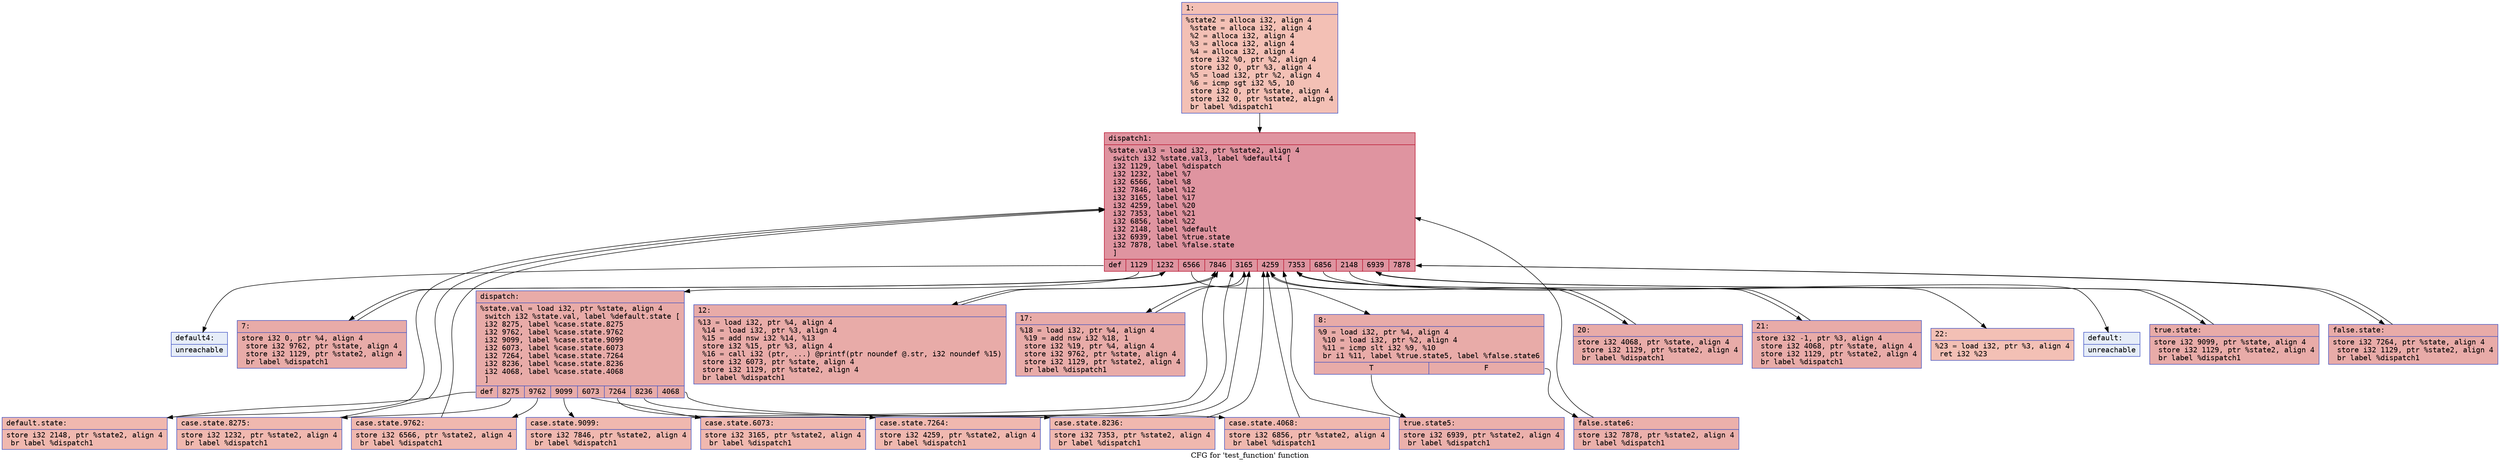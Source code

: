 digraph "CFG for 'test_function' function" {
	label="CFG for 'test_function' function";

	Node0x603324db7710 [shape=record,color="#3d50c3ff", style=filled, fillcolor="#e5705870" fontname="Courier",label="{1:\l|  %state2 = alloca i32, align 4\l  %state = alloca i32, align 4\l  %2 = alloca i32, align 4\l  %3 = alloca i32, align 4\l  %4 = alloca i32, align 4\l  store i32 %0, ptr %2, align 4\l  store i32 0, ptr %3, align 4\l  %5 = load i32, ptr %2, align 4\l  %6 = icmp sgt i32 %5, 10\l  store i32 0, ptr %state, align 4\l  store i32 0, ptr %state2, align 4\l  br label %dispatch1\l}"];
	Node0x603324db7710 -> Node0x603324db6220;
	Node0x603324db6220 [shape=record,color="#b70d28ff", style=filled, fillcolor="#b70d2870" fontname="Courier",label="{dispatch1:\l|  %state.val3 = load i32, ptr %state2, align 4\l  switch i32 %state.val3, label %default4 [\l    i32 1129, label %dispatch\l    i32 1232, label %7\l    i32 6566, label %8\l    i32 7846, label %12\l    i32 3165, label %17\l    i32 4259, label %20\l    i32 7353, label %21\l    i32 6856, label %22\l    i32 2148, label %default\l    i32 6939, label %true.state\l    i32 7878, label %false.state\l  ]\l|{<s0>def|<s1>1129|<s2>1232|<s3>6566|<s4>7846|<s5>3165|<s6>4259|<s7>7353|<s8>6856|<s9>2148|<s10>6939|<s11>7878}}"];
	Node0x603324db6220:s0 -> Node0x603324db6280;
	Node0x603324db6220:s1 -> Node0x603324dbf0c0;
	Node0x603324db6220:s2 -> Node0x603324dc4110;
	Node0x603324db6220:s3 -> Node0x603324dc4170;
	Node0x603324db6220:s4 -> Node0x603324dc41d0;
	Node0x603324db6220:s5 -> Node0x603324dc4230;
	Node0x603324db6220:s6 -> Node0x603324dc4290;
	Node0x603324db6220:s7 -> Node0x603324dc42f0;
	Node0x603324db6220:s8 -> Node0x603324dc4350;
	Node0x603324db6220:s9 -> Node0x603324dc43b0;
	Node0x603324db6220:s10 -> Node0x603324dc4410;
	Node0x603324db6220:s11 -> Node0x603324dc4470;
	Node0x603324dbf0c0 [shape=record,color="#3d50c3ff", style=filled, fillcolor="#cc403a70" fontname="Courier",label="{dispatch:\l|  %state.val = load i32, ptr %state, align 4\l  switch i32 %state.val, label %default.state [\l    i32 8275, label %case.state.8275\l    i32 9762, label %case.state.9762\l    i32 9099, label %case.state.9099\l    i32 6073, label %case.state.6073\l    i32 7264, label %case.state.7264\l    i32 8236, label %case.state.8236\l    i32 4068, label %case.state.4068\l  ]\l|{<s0>def|<s1>8275|<s2>9762|<s3>9099|<s4>6073|<s5>7264|<s6>8236|<s7>4068}}"];
	Node0x603324dbf0c0:s0 -> Node0x603324db5a00;
	Node0x603324dbf0c0:s1 -> Node0x603324db6100;
	Node0x603324dbf0c0:s2 -> Node0x603324db8980;
	Node0x603324dbf0c0:s3 -> Node0x603324db8ab0;
	Node0x603324dbf0c0:s4 -> Node0x603324db8c50;
	Node0x603324dbf0c0:s5 -> Node0x603324db5520;
	Node0x603324dbf0c0:s6 -> Node0x603324db56c0;
	Node0x603324dbf0c0:s7 -> Node0x603324db5860;
	Node0x603324dc4110 [shape=record,color="#3d50c3ff", style=filled, fillcolor="#cc403a70" fontname="Courier",label="{7:\l|  store i32 0, ptr %4, align 4\l  store i32 9762, ptr %state, align 4\l  store i32 1129, ptr %state2, align 4\l  br label %dispatch1\l}"];
	Node0x603324dc4110 -> Node0x603324db6220;
	Node0x603324dc4170 [shape=record,color="#3d50c3ff", style=filled, fillcolor="#cc403a70" fontname="Courier",label="{8:\l|  %9 = load i32, ptr %4, align 4\l  %10 = load i32, ptr %2, align 4\l  %11 = icmp slt i32 %9, %10\l  br i1 %11, label %true.state5, label %false.state6\l|{<s0>T|<s1>F}}"];
	Node0x603324dc4170:s0 -> Node0x603324dc4f90;
	Node0x603324dc4170:s1 -> Node0x603324db5ce0;
	Node0x603324dc41d0 [shape=record,color="#3d50c3ff", style=filled, fillcolor="#cc403a70" fontname="Courier",label="{12:\l|  %13 = load i32, ptr %4, align 4\l  %14 = load i32, ptr %3, align 4\l  %15 = add nsw i32 %14, %13\l  store i32 %15, ptr %3, align 4\l  %16 = call i32 (ptr, ...) @printf(ptr noundef @.str, i32 noundef %15)\l  store i32 6073, ptr %state, align 4\l  store i32 1129, ptr %state2, align 4\l  br label %dispatch1\l}"];
	Node0x603324dc41d0 -> Node0x603324db6220;
	Node0x603324dc4230 [shape=record,color="#3d50c3ff", style=filled, fillcolor="#cc403a70" fontname="Courier",label="{17:\l|  %18 = load i32, ptr %4, align 4\l  %19 = add nsw i32 %18, 1\l  store i32 %19, ptr %4, align 4\l  store i32 9762, ptr %state, align 4\l  store i32 1129, ptr %state2, align 4\l  br label %dispatch1\l}"];
	Node0x603324dc4230 -> Node0x603324db6220;
	Node0x603324dc4290 [shape=record,color="#3d50c3ff", style=filled, fillcolor="#cc403a70" fontname="Courier",label="{20:\l|  store i32 4068, ptr %state, align 4\l  store i32 1129, ptr %state2, align 4\l  br label %dispatch1\l}"];
	Node0x603324dc4290 -> Node0x603324db6220;
	Node0x603324dc42f0 [shape=record,color="#3d50c3ff", style=filled, fillcolor="#cc403a70" fontname="Courier",label="{21:\l|  store i32 -1, ptr %3, align 4\l  store i32 4068, ptr %state, align 4\l  store i32 1129, ptr %state2, align 4\l  br label %dispatch1\l}"];
	Node0x603324dc42f0 -> Node0x603324db6220;
	Node0x603324dc4350 [shape=record,color="#3d50c3ff", style=filled, fillcolor="#e5705870" fontname="Courier",label="{22:\l|  %23 = load i32, ptr %3, align 4\l  ret i32 %23\l}"];
	Node0x603324dc43b0 [shape=record,color="#3d50c3ff", style=filled, fillcolor="#c7d7f070" fontname="Courier",label="{default:\l|  unreachable\l}"];
	Node0x603324dc4410 [shape=record,color="#3d50c3ff", style=filled, fillcolor="#cc403a70" fontname="Courier",label="{true.state:\l|  store i32 9099, ptr %state, align 4\l  store i32 1129, ptr %state2, align 4\l  br label %dispatch1\l}"];
	Node0x603324dc4410 -> Node0x603324db6220;
	Node0x603324dc4470 [shape=record,color="#3d50c3ff", style=filled, fillcolor="#cc403a70" fontname="Courier",label="{false.state:\l|  store i32 7264, ptr %state, align 4\l  store i32 1129, ptr %state2, align 4\l  br label %dispatch1\l}"];
	Node0x603324dc4470 -> Node0x603324db6220;
	Node0x603324db6280 [shape=record,color="#3d50c3ff", style=filled, fillcolor="#c7d7f070" fontname="Courier",label="{default4:\l|  unreachable\l}"];
	Node0x603324db6100 [shape=record,color="#3d50c3ff", style=filled, fillcolor="#dc5d4a70" fontname="Courier",label="{case.state.8275:\l|  store i32 1232, ptr %state2, align 4\l  br label %dispatch1\l}"];
	Node0x603324db6100 -> Node0x603324db6220;
	Node0x603324db8980 [shape=record,color="#3d50c3ff", style=filled, fillcolor="#dc5d4a70" fontname="Courier",label="{case.state.9762:\l|  store i32 6566, ptr %state2, align 4\l  br label %dispatch1\l}"];
	Node0x603324db8980 -> Node0x603324db6220;
	Node0x603324db8ab0 [shape=record,color="#3d50c3ff", style=filled, fillcolor="#dc5d4a70" fontname="Courier",label="{case.state.9099:\l|  store i32 7846, ptr %state2, align 4\l  br label %dispatch1\l}"];
	Node0x603324db8ab0 -> Node0x603324db6220;
	Node0x603324db8c50 [shape=record,color="#3d50c3ff", style=filled, fillcolor="#dc5d4a70" fontname="Courier",label="{case.state.6073:\l|  store i32 3165, ptr %state2, align 4\l  br label %dispatch1\l}"];
	Node0x603324db8c50 -> Node0x603324db6220;
	Node0x603324db5520 [shape=record,color="#3d50c3ff", style=filled, fillcolor="#dc5d4a70" fontname="Courier",label="{case.state.7264:\l|  store i32 4259, ptr %state2, align 4\l  br label %dispatch1\l}"];
	Node0x603324db5520 -> Node0x603324db6220;
	Node0x603324db56c0 [shape=record,color="#3d50c3ff", style=filled, fillcolor="#dc5d4a70" fontname="Courier",label="{case.state.8236:\l|  store i32 7353, ptr %state2, align 4\l  br label %dispatch1\l}"];
	Node0x603324db56c0 -> Node0x603324db6220;
	Node0x603324db5860 [shape=record,color="#3d50c3ff", style=filled, fillcolor="#dc5d4a70" fontname="Courier",label="{case.state.4068:\l|  store i32 6856, ptr %state2, align 4\l  br label %dispatch1\l}"];
	Node0x603324db5860 -> Node0x603324db6220;
	Node0x603324db5a00 [shape=record,color="#3d50c3ff", style=filled, fillcolor="#dc5d4a70" fontname="Courier",label="{default.state:\l|  store i32 2148, ptr %state2, align 4\l  br label %dispatch1\l}"];
	Node0x603324db5a00 -> Node0x603324db6220;
	Node0x603324dc4f90 [shape=record,color="#3d50c3ff", style=filled, fillcolor="#d24b4070" fontname="Courier",label="{true.state5:\l|  store i32 6939, ptr %state2, align 4\l  br label %dispatch1\l}"];
	Node0x603324dc4f90 -> Node0x603324db6220;
	Node0x603324db5ce0 [shape=record,color="#3d50c3ff", style=filled, fillcolor="#d24b4070" fontname="Courier",label="{false.state6:\l|  store i32 7878, ptr %state2, align 4\l  br label %dispatch1\l}"];
	Node0x603324db5ce0 -> Node0x603324db6220;
}
